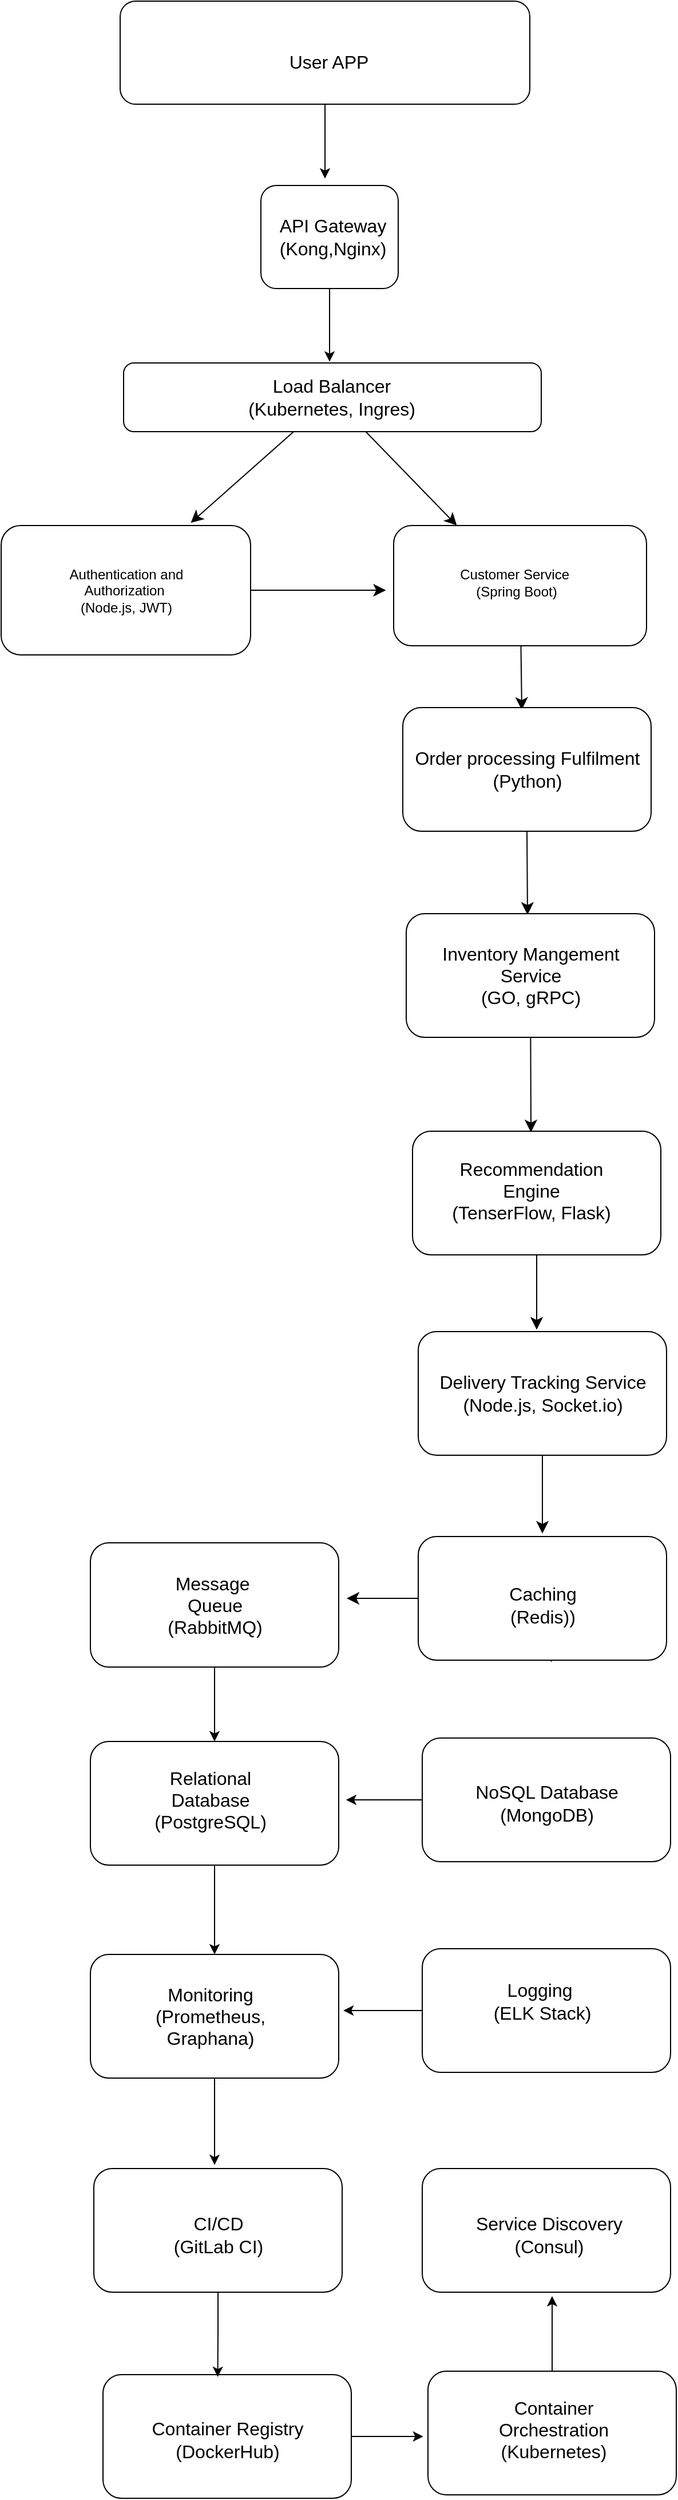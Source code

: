 <mxfile version="24.2.7" type="github">
  <diagram name="Page-1" id="S2Zd7SUTDXQVfa4Ri9lw">
    <mxGraphModel dx="1812" dy="1240" grid="0" gridSize="10" guides="1" tooltips="1" connect="1" arrows="1" fold="1" page="0" pageScale="1" pageWidth="850" pageHeight="1100" math="0" shadow="0">
      <root>
        <mxCell id="0" />
        <mxCell id="1" parent="0" />
        <mxCell id="3xE5T52aA5AeAaNYNV-C-5" style="edgeStyle=orthogonalEdgeStyle;rounded=0;orthogonalLoop=1;jettySize=auto;html=1;" edge="1" parent="1" source="B4yxiOCJZMTcJZR9WHJV-1">
          <mxGeometry relative="1" as="geometry">
            <mxPoint x="312" y="166.833" as="targetPoint" />
          </mxGeometry>
        </mxCell>
        <mxCell id="B4yxiOCJZMTcJZR9WHJV-1" value="" style="rounded=1;whiteSpace=wrap;html=1;" parent="1" vertex="1">
          <mxGeometry x="252" y="13" width="120" height="90" as="geometry" />
        </mxCell>
        <mxCell id="B4yxiOCJZMTcJZR9WHJV-2" value="API Gateway&lt;div&gt;(Kong,Nginx)&lt;/div&gt;" style="text;strokeColor=none;fillColor=none;html=1;align=center;verticalAlign=middle;whiteSpace=wrap;rounded=0;fontSize=16;" parent="1" vertex="1">
          <mxGeometry x="279.5" y="43" width="70" height="30" as="geometry" />
        </mxCell>
        <mxCell id="B4yxiOCJZMTcJZR9WHJV-3" value="" style="endArrow=none;html=1;rounded=0;fontSize=12;startSize=8;endSize=8;curved=1;" parent="1" target="B4yxiOCJZMTcJZR9WHJV-4" edge="1">
          <mxGeometry width="50" height="50" relative="1" as="geometry">
            <mxPoint x="316" y="170" as="sourcePoint" />
            <mxPoint x="316" y="101" as="targetPoint" />
          </mxGeometry>
        </mxCell>
        <mxCell id="B4yxiOCJZMTcJZR9WHJV-16" style="edgeStyle=none;curved=1;rounded=0;orthogonalLoop=1;jettySize=auto;html=1;fontSize=12;startSize=8;endSize=8;" parent="1" source="B4yxiOCJZMTcJZR9WHJV-4" edge="1">
          <mxGeometry relative="1" as="geometry">
            <mxPoint x="190.762" y="307.571" as="targetPoint" />
          </mxGeometry>
        </mxCell>
        <mxCell id="B4yxiOCJZMTcJZR9WHJV-17" style="edgeStyle=none;curved=1;rounded=0;orthogonalLoop=1;jettySize=auto;html=1;entryX=0.25;entryY=0;entryDx=0;entryDy=0;fontSize=12;startSize=8;endSize=8;" parent="1" source="B4yxiOCJZMTcJZR9WHJV-4" target="B4yxiOCJZMTcJZR9WHJV-12" edge="1">
          <mxGeometry relative="1" as="geometry" />
        </mxCell>
        <mxCell id="B4yxiOCJZMTcJZR9WHJV-4" value="" style="rounded=1;whiteSpace=wrap;html=1;" parent="1" vertex="1">
          <mxGeometry x="132" y="168" width="365" height="60" as="geometry" />
        </mxCell>
        <mxCell id="B4yxiOCJZMTcJZR9WHJV-5" value="Load Balancer&lt;div&gt;(Kubernetes, Ingres)&lt;/div&gt;" style="text;html=1;align=center;verticalAlign=middle;whiteSpace=wrap;rounded=0;fontSize=16;" parent="1" vertex="1">
          <mxGeometry x="238.5" y="183" width="150" height="30" as="geometry" />
        </mxCell>
        <mxCell id="B4yxiOCJZMTcJZR9WHJV-8" style="edgeStyle=none;curved=1;rounded=0;orthogonalLoop=1;jettySize=auto;html=1;exitX=0.25;exitY=1;exitDx=0;exitDy=0;entryX=0.298;entryY=1.016;entryDx=0;entryDy=0;entryPerimeter=0;fontSize=12;startSize=8;endSize=8;" parent="1" edge="1">
          <mxGeometry relative="1" as="geometry">
            <mxPoint x="110.5" y="415" as="sourcePoint" />
            <mxPoint x="120.388" y="417.048" as="targetPoint" />
          </mxGeometry>
        </mxCell>
        <mxCell id="B4yxiOCJZMTcJZR9WHJV-18" style="edgeStyle=none;curved=1;rounded=0;orthogonalLoop=1;jettySize=auto;html=1;fontSize=12;startSize=8;endSize=8;" parent="1" source="B4yxiOCJZMTcJZR9WHJV-9" edge="1">
          <mxGeometry relative="1" as="geometry">
            <mxPoint x="361.238" y="366.5" as="targetPoint" />
          </mxGeometry>
        </mxCell>
        <mxCell id="B4yxiOCJZMTcJZR9WHJV-9" value="" style="rounded=1;whiteSpace=wrap;html=1;" parent="1" vertex="1">
          <mxGeometry x="25" y="310" width="218" height="113" as="geometry" />
        </mxCell>
        <mxCell id="B4yxiOCJZMTcJZR9WHJV-20" style="edgeStyle=none;curved=1;rounded=0;orthogonalLoop=1;jettySize=auto;html=1;fontSize=12;startSize=8;endSize=8;" parent="1" source="B4yxiOCJZMTcJZR9WHJV-12" edge="1">
          <mxGeometry relative="1" as="geometry">
            <mxPoint x="480" y="471" as="targetPoint" />
          </mxGeometry>
        </mxCell>
        <mxCell id="B4yxiOCJZMTcJZR9WHJV-12" value="" style="rounded=1;whiteSpace=wrap;html=1;" parent="1" vertex="1">
          <mxGeometry x="368" y="310" width="221" height="105" as="geometry" />
        </mxCell>
        <mxCell id="B4yxiOCJZMTcJZR9WHJV-23" style="edgeStyle=none;curved=1;rounded=0;orthogonalLoop=1;jettySize=auto;html=1;exitX=0.5;exitY=1;exitDx=0;exitDy=0;fontSize=12;startSize=8;endSize=8;" parent="1" source="B4yxiOCJZMTcJZR9WHJV-19" edge="1">
          <mxGeometry relative="1" as="geometry">
            <mxPoint x="485" y="650" as="targetPoint" />
          </mxGeometry>
        </mxCell>
        <mxCell id="B4yxiOCJZMTcJZR9WHJV-19" value="" style="rounded=1;whiteSpace=wrap;html=1;" parent="1" vertex="1">
          <mxGeometry x="376" y="469" width="217" height="108" as="geometry" />
        </mxCell>
        <mxCell id="B4yxiOCJZMTcJZR9WHJV-22" value="Order processing Fulfilment&lt;div&gt;(Python)&lt;/div&gt;" style="text;html=1;align=center;verticalAlign=middle;whiteSpace=wrap;rounded=0;fontSize=16;" parent="1" vertex="1">
          <mxGeometry x="384.5" y="490" width="200" height="66" as="geometry" />
        </mxCell>
        <mxCell id="B4yxiOCJZMTcJZR9WHJV-24" value="" style="rounded=1;whiteSpace=wrap;html=1;" parent="1" vertex="1">
          <mxGeometry x="379" y="649" width="217" height="108" as="geometry" />
        </mxCell>
        <mxCell id="B4yxiOCJZMTcJZR9WHJV-25" value="Inventory Mangement Service&lt;div&gt;(GO, gRPC)&lt;/div&gt;" style="text;html=1;align=center;verticalAlign=middle;whiteSpace=wrap;rounded=0;fontSize=16;" parent="1" vertex="1">
          <mxGeometry x="387" y="664.5" width="202" height="77" as="geometry" />
        </mxCell>
        <mxCell id="B4yxiOCJZMTcJZR9WHJV-31" style="edgeStyle=none;curved=1;rounded=0;orthogonalLoop=1;jettySize=auto;html=1;fontSize=12;startSize=8;endSize=8;" parent="1" source="B4yxiOCJZMTcJZR9WHJV-27" edge="1">
          <mxGeometry relative="1" as="geometry">
            <mxPoint x="493" y="1012.333" as="targetPoint" />
          </mxGeometry>
        </mxCell>
        <mxCell id="B4yxiOCJZMTcJZR9WHJV-27" value="" style="rounded=1;whiteSpace=wrap;html=1;" parent="1" vertex="1">
          <mxGeometry x="384.5" y="839" width="217" height="108" as="geometry" />
        </mxCell>
        <mxCell id="B4yxiOCJZMTcJZR9WHJV-29" style="edgeStyle=none;curved=1;rounded=0;orthogonalLoop=1;jettySize=auto;html=1;fontSize=12;startSize=8;endSize=8;" parent="1" source="B4yxiOCJZMTcJZR9WHJV-24" edge="1">
          <mxGeometry relative="1" as="geometry">
            <mxPoint x="488" y="840" as="targetPoint" />
          </mxGeometry>
        </mxCell>
        <mxCell id="B4yxiOCJZMTcJZR9WHJV-30" value="Recommendation Engine&lt;div&gt;(TenserFlow, Flask)&lt;/div&gt;" style="text;html=1;align=center;verticalAlign=middle;whiteSpace=wrap;rounded=0;fontSize=16;" parent="1" vertex="1">
          <mxGeometry x="407.5" y="864" width="161" height="53" as="geometry" />
        </mxCell>
        <mxCell id="B4yxiOCJZMTcJZR9WHJV-34" style="edgeStyle=none;curved=1;rounded=0;orthogonalLoop=1;jettySize=auto;html=1;fontSize=12;startSize=8;endSize=8;" parent="1" source="B4yxiOCJZMTcJZR9WHJV-32" edge="1">
          <mxGeometry relative="1" as="geometry">
            <mxPoint x="498" y="1190.429" as="targetPoint" />
          </mxGeometry>
        </mxCell>
        <mxCell id="B4yxiOCJZMTcJZR9WHJV-32" value="" style="rounded=1;whiteSpace=wrap;html=1;" parent="1" vertex="1">
          <mxGeometry x="389.5" y="1014" width="217" height="108" as="geometry" />
        </mxCell>
        <mxCell id="B4yxiOCJZMTcJZR9WHJV-33" value="Delivery Tracking Service&lt;div&gt;(Node.js, Socket.io)&lt;/div&gt;" style="text;html=1;align=center;verticalAlign=middle;whiteSpace=wrap;rounded=0;fontSize=16;" parent="1" vertex="1">
          <mxGeometry x="400.5" y="1041.5" width="195" height="53" as="geometry" />
        </mxCell>
        <mxCell id="B4yxiOCJZMTcJZR9WHJV-38" style="edgeStyle=none;curved=1;rounded=0;orthogonalLoop=1;jettySize=auto;html=1;fontSize=12;startSize=8;endSize=8;" parent="1" source="B4yxiOCJZMTcJZR9WHJV-36" edge="1">
          <mxGeometry relative="1" as="geometry">
            <mxPoint x="506.0" y="1302.809" as="targetPoint" />
          </mxGeometry>
        </mxCell>
        <mxCell id="B4yxiOCJZMTcJZR9WHJV-39" style="edgeStyle=none;curved=1;rounded=0;orthogonalLoop=1;jettySize=auto;html=1;fontSize=12;startSize=8;endSize=8;" parent="1" source="B4yxiOCJZMTcJZR9WHJV-36" edge="1">
          <mxGeometry relative="1" as="geometry">
            <mxPoint x="326.952" y="1247" as="targetPoint" />
          </mxGeometry>
        </mxCell>
        <mxCell id="B4yxiOCJZMTcJZR9WHJV-36" value="" style="rounded=1;whiteSpace=wrap;html=1;" parent="1" vertex="1">
          <mxGeometry x="389.5" y="1193" width="217" height="108" as="geometry" />
        </mxCell>
        <mxCell id="B4yxiOCJZMTcJZR9WHJV-37" value="Caching&lt;div&gt;(Redis))&lt;/div&gt;" style="text;html=1;align=center;verticalAlign=middle;whiteSpace=wrap;rounded=0;fontSize=16;" parent="1" vertex="1">
          <mxGeometry x="418.5" y="1225" width="159" height="55" as="geometry" />
        </mxCell>
        <mxCell id="3xE5T52aA5AeAaNYNV-C-25" style="edgeStyle=orthogonalEdgeStyle;rounded=0;orthogonalLoop=1;jettySize=auto;html=1;entryX=0.5;entryY=0;entryDx=0;entryDy=0;" edge="1" parent="1" source="B4yxiOCJZMTcJZR9WHJV-41" target="3xE5T52aA5AeAaNYNV-C-13">
          <mxGeometry relative="1" as="geometry" />
        </mxCell>
        <mxCell id="B4yxiOCJZMTcJZR9WHJV-41" value="" style="rounded=1;whiteSpace=wrap;html=1;" parent="1" vertex="1">
          <mxGeometry x="103" y="1198.5" width="217" height="108.5" as="geometry" />
        </mxCell>
        <mxCell id="B4yxiOCJZMTcJZR9WHJV-42" value="Message&amp;nbsp;&lt;div&gt;Queue&lt;/div&gt;&lt;div&gt;(RabbitMQ)&lt;/div&gt;" style="text;html=1;align=center;verticalAlign=middle;whiteSpace=wrap;rounded=0;fontSize=16;" parent="1" vertex="1">
          <mxGeometry x="141.5" y="1220.5" width="140" height="64" as="geometry" />
        </mxCell>
        <mxCell id="3xE5T52aA5AeAaNYNV-C-2" style="edgeStyle=orthogonalEdgeStyle;rounded=0;orthogonalLoop=1;jettySize=auto;html=1;exitX=0.5;exitY=1;exitDx=0;exitDy=0;" edge="1" parent="1" source="B4yxiOCJZMTcJZR9WHJV-1" target="B4yxiOCJZMTcJZR9WHJV-1">
          <mxGeometry relative="1" as="geometry" />
        </mxCell>
        <mxCell id="3xE5T52aA5AeAaNYNV-C-6" value="Authentication and Authorization&amp;nbsp;&lt;div&gt;(Node.js, JWT)&lt;/div&gt;" style="text;html=1;align=center;verticalAlign=middle;whiteSpace=wrap;rounded=0;" vertex="1" parent="1">
          <mxGeometry x="66.5" y="329.75" width="135" height="75.25" as="geometry" />
        </mxCell>
        <mxCell id="3xE5T52aA5AeAaNYNV-C-7" value="Customer Service&amp;nbsp;&lt;div&gt;(Spring Boot)&lt;/div&gt;" style="text;html=1;align=center;verticalAlign=middle;whiteSpace=wrap;rounded=0;" vertex="1" parent="1">
          <mxGeometry x="407.5" y="322" width="135" height="75.25" as="geometry" />
        </mxCell>
        <mxCell id="3xE5T52aA5AeAaNYNV-C-26" style="edgeStyle=orthogonalEdgeStyle;rounded=0;orthogonalLoop=1;jettySize=auto;html=1;" edge="1" parent="1" source="3xE5T52aA5AeAaNYNV-C-9">
          <mxGeometry relative="1" as="geometry">
            <mxPoint x="326.385" y="1423.0" as="targetPoint" />
          </mxGeometry>
        </mxCell>
        <mxCell id="3xE5T52aA5AeAaNYNV-C-9" value="" style="rounded=1;whiteSpace=wrap;html=1;" vertex="1" parent="1">
          <mxGeometry x="393" y="1369" width="217" height="108" as="geometry" />
        </mxCell>
        <mxCell id="3xE5T52aA5AeAaNYNV-C-28" style="edgeStyle=orthogonalEdgeStyle;rounded=0;orthogonalLoop=1;jettySize=auto;html=1;" edge="1" parent="1" source="3xE5T52aA5AeAaNYNV-C-10">
          <mxGeometry relative="1" as="geometry">
            <mxPoint x="324.032" y="1607" as="targetPoint" />
          </mxGeometry>
        </mxCell>
        <mxCell id="3xE5T52aA5AeAaNYNV-C-10" value="" style="rounded=1;whiteSpace=wrap;html=1;" vertex="1" parent="1">
          <mxGeometry x="393" y="1553" width="217" height="108" as="geometry" />
        </mxCell>
        <mxCell id="3xE5T52aA5AeAaNYNV-C-11" value="" style="rounded=1;whiteSpace=wrap;html=1;" vertex="1" parent="1">
          <mxGeometry x="393" y="1745" width="217" height="108" as="geometry" />
        </mxCell>
        <mxCell id="3xE5T52aA5AeAaNYNV-C-34" style="edgeStyle=orthogonalEdgeStyle;rounded=0;orthogonalLoop=1;jettySize=auto;html=1;" edge="1" parent="1" source="3xE5T52aA5AeAaNYNV-C-12">
          <mxGeometry relative="1" as="geometry">
            <mxPoint x="506.5" y="1856.412" as="targetPoint" />
          </mxGeometry>
        </mxCell>
        <mxCell id="3xE5T52aA5AeAaNYNV-C-12" value="" style="rounded=1;whiteSpace=wrap;html=1;" vertex="1" parent="1">
          <mxGeometry x="398" y="1922" width="217" height="108" as="geometry" />
        </mxCell>
        <mxCell id="3xE5T52aA5AeAaNYNV-C-27" style="edgeStyle=orthogonalEdgeStyle;rounded=0;orthogonalLoop=1;jettySize=auto;html=1;entryX=0.5;entryY=0;entryDx=0;entryDy=0;" edge="1" parent="1" source="3xE5T52aA5AeAaNYNV-C-13" target="3xE5T52aA5AeAaNYNV-C-14">
          <mxGeometry relative="1" as="geometry" />
        </mxCell>
        <mxCell id="3xE5T52aA5AeAaNYNV-C-13" value="" style="rounded=1;whiteSpace=wrap;html=1;" vertex="1" parent="1">
          <mxGeometry x="103" y="1372" width="217" height="108" as="geometry" />
        </mxCell>
        <mxCell id="3xE5T52aA5AeAaNYNV-C-29" style="edgeStyle=orthogonalEdgeStyle;rounded=0;orthogonalLoop=1;jettySize=auto;html=1;" edge="1" parent="1" source="3xE5T52aA5AeAaNYNV-C-14">
          <mxGeometry relative="1" as="geometry">
            <mxPoint x="211.5" y="1741.902" as="targetPoint" />
          </mxGeometry>
        </mxCell>
        <mxCell id="3xE5T52aA5AeAaNYNV-C-14" value="" style="rounded=1;whiteSpace=wrap;html=1;" vertex="1" parent="1">
          <mxGeometry x="103" y="1558" width="217" height="108" as="geometry" />
        </mxCell>
        <mxCell id="3xE5T52aA5AeAaNYNV-C-15" value="" style="rounded=1;whiteSpace=wrap;html=1;" vertex="1" parent="1">
          <mxGeometry x="106" y="1745" width="217" height="108" as="geometry" />
        </mxCell>
        <mxCell id="3xE5T52aA5AeAaNYNV-C-32" style="edgeStyle=orthogonalEdgeStyle;rounded=0;orthogonalLoop=1;jettySize=auto;html=1;" edge="1" parent="1" source="3xE5T52aA5AeAaNYNV-C-16">
          <mxGeometry relative="1" as="geometry">
            <mxPoint x="393.836" y="1979" as="targetPoint" />
          </mxGeometry>
        </mxCell>
        <mxCell id="3xE5T52aA5AeAaNYNV-C-16" value="" style="rounded=1;whiteSpace=wrap;html=1;" vertex="1" parent="1">
          <mxGeometry x="114" y="1925" width="217" height="108" as="geometry" />
        </mxCell>
        <mxCell id="3xE5T52aA5AeAaNYNV-C-17" value="Relational Database&lt;div&gt;(PostgreSQL&lt;span style=&quot;color: rgba(0, 0, 0, 0); font-family: monospace; font-size: 0px; text-align: start; text-wrap: nowrap; background-color: initial;&quot;&gt;%3CmxGraphModel%3E%3Croot%3E%3CmxCell%20id%3D%220%22%2F%3E%3CmxCell%20id%3D%221%22%20parent%3D%220%22%2F%3E%3CmxCell%20id%3D%222%22%20value%3D%22Message%26amp%3Bnbsp%3B%26lt%3Bdiv%26gt%3BQueue%26lt%3B%2Fdiv%26gt%3B%26lt%3Bdiv%26gt%3B(RabbitMQ)%26lt%3B%2Fdiv%26gt%3B%22%20style%3D%22text%3Bhtml%3D1%3Balign%3Dcenter%3BverticalAlign%3Dmiddle%3BwhiteSpace%3Dwrap%3Brounded%3D0%3BfontSize%3D16%3B%22%20vertex%3D%221%22%20parent%3D%221%22%3E%3CmxGeometry%20x%3D%22141.5%22%20y%3D%221220.5%22%20width%3D%22140%22%20height%3D%2264%22%20as%3D%22geometry%22%2F%3E%3C%2FmxCell%3E%3C%2Froot%3E%3C%2FmxGraphModel%3E&lt;/span&gt;&lt;span style=&quot;color: rgba(0, 0, 0, 0); font-family: monospace; font-size: 0px; text-align: start; text-wrap: nowrap; background-color: initial;&quot;&gt;%3CmxGraphModel%3E%3Croot%3E%3CmxCell%20id%3D%220%22%2F%3E%3CmxCell%20id%3D%221%22%20parent%3D%220%22%2F%3E%3CmxCell%20id%3D%222%22%20value%3D%22Message%26amp%3Bnbsp%3B%26lt%3Bdiv%26gt%3BQueue%26lt%3B%2Fdiv%26gt%3B%26lt%3Bdiv%26gt%3B(RabbitMQ)%26lt%3B%2Fdiv%26gt%3B%22%20style%3D%22text%3Bhtml%3D1%3Balign%3Dcenter%3BverticalAlign%3Dmiddle%3BwhiteSpace%3Dwrap%3Brounded%3D0%3BfontSize%3D16%3B%22%20vertex%3D%221%22%20parent%3D%221%22%3E%3CmxGeometry%20x%3D%22141.5%22%20y%3D%221220.5%22%20width%3D%22140%22%20height%3D%2264%22%20as%3D%22geometry%22%2F%3E%3C%2FmxCell%3E%3C%2Froot%3E%3C%2FmxGraphModel%3E&lt;/span&gt;&lt;span style=&quot;background-color: initial;&quot;&gt;)&lt;/span&gt;&lt;/div&gt;" style="text;html=1;align=center;verticalAlign=middle;whiteSpace=wrap;rounded=0;fontSize=16;" vertex="1" parent="1">
          <mxGeometry x="138" y="1391" width="140" height="64" as="geometry" />
        </mxCell>
        <mxCell id="3xE5T52aA5AeAaNYNV-C-18" value="NoSQL Database&lt;div&gt;(MongoDB)&lt;/div&gt;" style="text;html=1;align=center;verticalAlign=middle;whiteSpace=wrap;rounded=0;fontSize=16;" vertex="1" parent="1">
          <mxGeometry x="431.5" y="1394" width="140" height="64" as="geometry" />
        </mxCell>
        <mxCell id="3xE5T52aA5AeAaNYNV-C-19" value="Monitoring&lt;div&gt;(Prometheus, Graphana)&lt;/div&gt;" style="text;html=1;align=center;verticalAlign=middle;whiteSpace=wrap;rounded=0;fontSize=16;" vertex="1" parent="1">
          <mxGeometry x="138" y="1580" width="140" height="64" as="geometry" />
        </mxCell>
        <mxCell id="3xE5T52aA5AeAaNYNV-C-20" value="Logging&amp;nbsp;&lt;div&gt;(ELK Stack)&lt;/div&gt;" style="text;html=1;align=center;verticalAlign=middle;whiteSpace=wrap;rounded=0;fontSize=16;" vertex="1" parent="1">
          <mxGeometry x="428" y="1567" width="140" height="64" as="geometry" />
        </mxCell>
        <mxCell id="3xE5T52aA5AeAaNYNV-C-21" value="CI/CD&lt;div&gt;(GitLab CI)&lt;/div&gt;" style="text;html=1;align=center;verticalAlign=middle;whiteSpace=wrap;rounded=0;fontSize=16;" vertex="1" parent="1">
          <mxGeometry x="144.5" y="1771" width="140" height="64" as="geometry" />
        </mxCell>
        <mxCell id="3xE5T52aA5AeAaNYNV-C-22" value="Service Discovery&lt;div&gt;(Consul)&lt;/div&gt;" style="text;html=1;align=center;verticalAlign=middle;whiteSpace=wrap;rounded=0;fontSize=16;" vertex="1" parent="1">
          <mxGeometry x="434" y="1771" width="140" height="64" as="geometry" />
        </mxCell>
        <mxCell id="3xE5T52aA5AeAaNYNV-C-23" value="Container Registry&lt;div&gt;(DockerHub)&lt;/div&gt;" style="text;html=1;align=center;verticalAlign=middle;whiteSpace=wrap;rounded=0;fontSize=16;" vertex="1" parent="1">
          <mxGeometry x="152.5" y="1950" width="140" height="64" as="geometry" />
        </mxCell>
        <mxCell id="3xE5T52aA5AeAaNYNV-C-24" value="Container Orchestration&lt;div&gt;(Kubernetes)&lt;/div&gt;" style="text;html=1;align=center;verticalAlign=middle;whiteSpace=wrap;rounded=0;fontSize=16;" vertex="1" parent="1">
          <mxGeometry x="437.5" y="1941" width="140" height="64" as="geometry" />
        </mxCell>
        <mxCell id="3xE5T52aA5AeAaNYNV-C-30" style="edgeStyle=orthogonalEdgeStyle;rounded=0;orthogonalLoop=1;jettySize=auto;html=1;entryX=0.462;entryY=0.019;entryDx=0;entryDy=0;entryPerimeter=0;" edge="1" parent="1" source="3xE5T52aA5AeAaNYNV-C-15" target="3xE5T52aA5AeAaNYNV-C-16">
          <mxGeometry relative="1" as="geometry" />
        </mxCell>
        <mxCell id="3xE5T52aA5AeAaNYNV-C-39" style="edgeStyle=orthogonalEdgeStyle;rounded=0;orthogonalLoop=1;jettySize=auto;html=1;" edge="1" parent="1" source="3xE5T52aA5AeAaNYNV-C-37">
          <mxGeometry relative="1" as="geometry">
            <mxPoint x="308" y="7.0" as="targetPoint" />
          </mxGeometry>
        </mxCell>
        <mxCell id="3xE5T52aA5AeAaNYNV-C-37" value="" style="rounded=1;whiteSpace=wrap;html=1;" vertex="1" parent="1">
          <mxGeometry x="129" y="-148" width="358" height="90" as="geometry" />
        </mxCell>
        <mxCell id="3xE5T52aA5AeAaNYNV-C-40" value="User APP" style="text;strokeColor=none;fillColor=none;html=1;align=center;verticalAlign=middle;whiteSpace=wrap;rounded=0;fontSize=16;" vertex="1" parent="1">
          <mxGeometry x="247" y="-130" width="129" height="69" as="geometry" />
        </mxCell>
      </root>
    </mxGraphModel>
  </diagram>
</mxfile>
